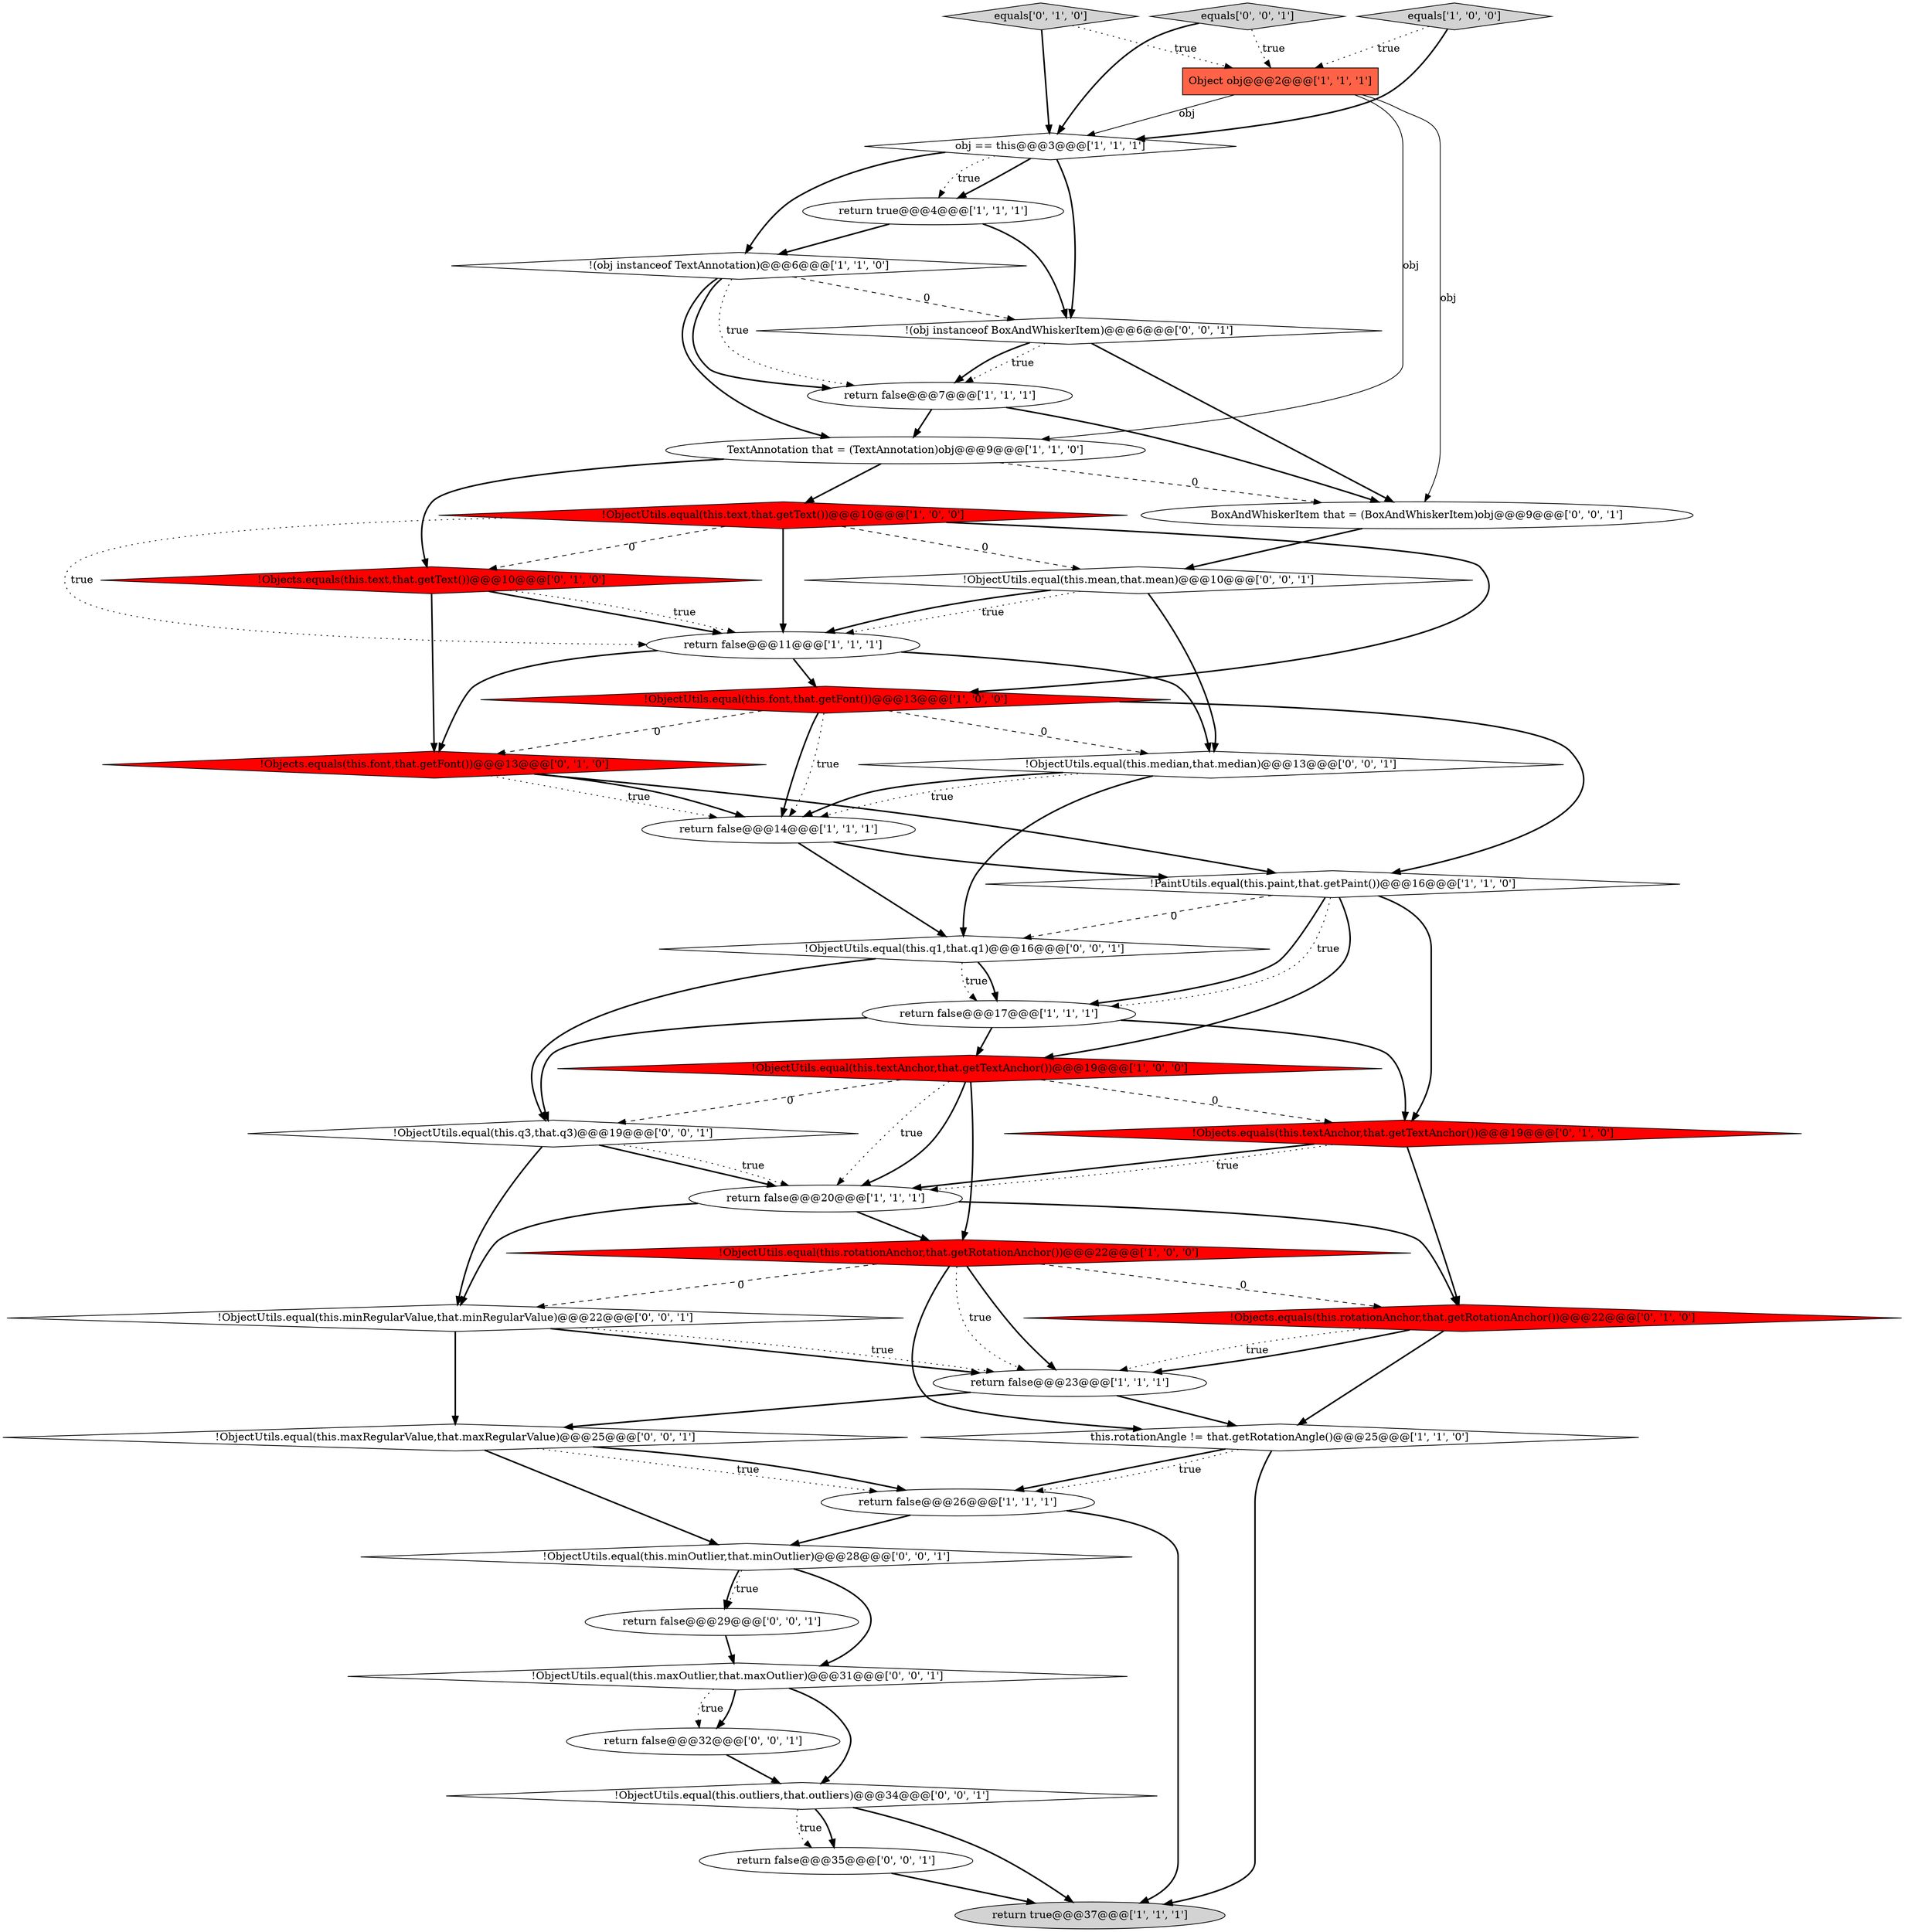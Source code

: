 digraph {
27 [style = filled, label = "!ObjectUtils.equal(this.q3,that.q3)@@@19@@@['0', '0', '1']", fillcolor = white, shape = diamond image = "AAA0AAABBB3BBB"];
23 [style = filled, label = "!Objects.equals(this.font,that.getFont())@@@13@@@['0', '1', '0']", fillcolor = red, shape = diamond image = "AAA1AAABBB2BBB"];
9 [style = filled, label = "!ObjectUtils.equal(this.font,that.getFont())@@@13@@@['1', '0', '0']", fillcolor = red, shape = diamond image = "AAA1AAABBB1BBB"];
21 [style = filled, label = "equals['0', '1', '0']", fillcolor = lightgray, shape = diamond image = "AAA0AAABBB2BBB"];
5 [style = filled, label = "this.rotationAngle != that.getRotationAngle()@@@25@@@['1', '1', '0']", fillcolor = white, shape = diamond image = "AAA0AAABBB1BBB"];
32 [style = filled, label = "BoxAndWhiskerItem that = (BoxAndWhiskerItem)obj@@@9@@@['0', '0', '1']", fillcolor = white, shape = ellipse image = "AAA0AAABBB3BBB"];
33 [style = filled, label = "!ObjectUtils.equal(this.median,that.median)@@@13@@@['0', '0', '1']", fillcolor = white, shape = diamond image = "AAA0AAABBB3BBB"];
1 [style = filled, label = "!ObjectUtils.equal(this.text,that.getText())@@@10@@@['1', '0', '0']", fillcolor = red, shape = diamond image = "AAA1AAABBB1BBB"];
6 [style = filled, label = "return false@@@7@@@['1', '1', '1']", fillcolor = white, shape = ellipse image = "AAA0AAABBB1BBB"];
2 [style = filled, label = "!(obj instanceof TextAnnotation)@@@6@@@['1', '1', '0']", fillcolor = white, shape = diamond image = "AAA0AAABBB1BBB"];
13 [style = filled, label = "return true@@@37@@@['1', '1', '1']", fillcolor = lightgray, shape = ellipse image = "AAA0AAABBB1BBB"];
0 [style = filled, label = "obj == this@@@3@@@['1', '1', '1']", fillcolor = white, shape = diamond image = "AAA0AAABBB1BBB"];
15 [style = filled, label = "TextAnnotation that = (TextAnnotation)obj@@@9@@@['1', '1', '0']", fillcolor = white, shape = ellipse image = "AAA0AAABBB1BBB"];
10 [style = filled, label = "return false@@@26@@@['1', '1', '1']", fillcolor = white, shape = ellipse image = "AAA0AAABBB1BBB"];
24 [style = filled, label = "!Objects.equals(this.rotationAnchor,that.getRotationAnchor())@@@22@@@['0', '1', '0']", fillcolor = red, shape = diamond image = "AAA1AAABBB2BBB"];
16 [style = filled, label = "return false@@@14@@@['1', '1', '1']", fillcolor = white, shape = ellipse image = "AAA0AAABBB1BBB"];
8 [style = filled, label = "return true@@@4@@@['1', '1', '1']", fillcolor = white, shape = ellipse image = "AAA0AAABBB1BBB"];
3 [style = filled, label = "!ObjectUtils.equal(this.rotationAnchor,that.getRotationAnchor())@@@22@@@['1', '0', '0']", fillcolor = red, shape = diamond image = "AAA1AAABBB1BBB"];
29 [style = filled, label = "return false@@@35@@@['0', '0', '1']", fillcolor = white, shape = ellipse image = "AAA0AAABBB3BBB"];
7 [style = filled, label = "return false@@@11@@@['1', '1', '1']", fillcolor = white, shape = ellipse image = "AAA0AAABBB1BBB"];
22 [style = filled, label = "!Objects.equals(this.textAnchor,that.getTextAnchor())@@@19@@@['0', '1', '0']", fillcolor = red, shape = diamond image = "AAA1AAABBB2BBB"];
28 [style = filled, label = "!ObjectUtils.equal(this.mean,that.mean)@@@10@@@['0', '0', '1']", fillcolor = white, shape = diamond image = "AAA0AAABBB3BBB"];
38 [style = filled, label = "!ObjectUtils.equal(this.minRegularValue,that.minRegularValue)@@@22@@@['0', '0', '1']", fillcolor = white, shape = diamond image = "AAA0AAABBB3BBB"];
19 [style = filled, label = "return false@@@17@@@['1', '1', '1']", fillcolor = white, shape = ellipse image = "AAA0AAABBB1BBB"];
35 [style = filled, label = "!ObjectUtils.equal(this.maxOutlier,that.maxOutlier)@@@31@@@['0', '0', '1']", fillcolor = white, shape = diamond image = "AAA0AAABBB3BBB"];
39 [style = filled, label = "!ObjectUtils.equal(this.maxRegularValue,that.maxRegularValue)@@@25@@@['0', '0', '1']", fillcolor = white, shape = diamond image = "AAA0AAABBB3BBB"];
36 [style = filled, label = "!ObjectUtils.equal(this.outliers,that.outliers)@@@34@@@['0', '0', '1']", fillcolor = white, shape = diamond image = "AAA0AAABBB3BBB"];
37 [style = filled, label = "return false@@@32@@@['0', '0', '1']", fillcolor = white, shape = ellipse image = "AAA0AAABBB3BBB"];
30 [style = filled, label = "!ObjectUtils.equal(this.q1,that.q1)@@@16@@@['0', '0', '1']", fillcolor = white, shape = diamond image = "AAA0AAABBB3BBB"];
18 [style = filled, label = "!PaintUtils.equal(this.paint,that.getPaint())@@@16@@@['1', '1', '0']", fillcolor = white, shape = diamond image = "AAA0AAABBB1BBB"];
17 [style = filled, label = "!ObjectUtils.equal(this.textAnchor,that.getTextAnchor())@@@19@@@['1', '0', '0']", fillcolor = red, shape = diamond image = "AAA1AAABBB1BBB"];
26 [style = filled, label = "equals['0', '0', '1']", fillcolor = lightgray, shape = diamond image = "AAA0AAABBB3BBB"];
31 [style = filled, label = "!ObjectUtils.equal(this.minOutlier,that.minOutlier)@@@28@@@['0', '0', '1']", fillcolor = white, shape = diamond image = "AAA0AAABBB3BBB"];
11 [style = filled, label = "return false@@@20@@@['1', '1', '1']", fillcolor = white, shape = ellipse image = "AAA0AAABBB1BBB"];
4 [style = filled, label = "Object obj@@@2@@@['1', '1', '1']", fillcolor = tomato, shape = box image = "AAA0AAABBB1BBB"];
25 [style = filled, label = "return false@@@29@@@['0', '0', '1']", fillcolor = white, shape = ellipse image = "AAA0AAABBB3BBB"];
20 [style = filled, label = "!Objects.equals(this.text,that.getText())@@@10@@@['0', '1', '0']", fillcolor = red, shape = diamond image = "AAA1AAABBB2BBB"];
34 [style = filled, label = "!(obj instanceof BoxAndWhiskerItem)@@@6@@@['0', '0', '1']", fillcolor = white, shape = diamond image = "AAA0AAABBB3BBB"];
14 [style = filled, label = "equals['1', '0', '0']", fillcolor = lightgray, shape = diamond image = "AAA0AAABBB1BBB"];
12 [style = filled, label = "return false@@@23@@@['1', '1', '1']", fillcolor = white, shape = ellipse image = "AAA0AAABBB1BBB"];
24->12 [style = dotted, label="true"];
27->38 [style = bold, label=""];
12->5 [style = bold, label=""];
18->30 [style = dashed, label="0"];
2->6 [style = bold, label=""];
36->29 [style = bold, label=""];
38->12 [style = bold, label=""];
25->35 [style = bold, label=""];
38->39 [style = bold, label=""];
9->16 [style = bold, label=""];
7->9 [style = bold, label=""];
3->5 [style = bold, label=""];
18->22 [style = bold, label=""];
31->35 [style = bold, label=""];
35->37 [style = bold, label=""];
39->31 [style = bold, label=""];
15->20 [style = bold, label=""];
28->7 [style = dotted, label="true"];
2->15 [style = bold, label=""];
0->8 [style = bold, label=""];
33->16 [style = dotted, label="true"];
4->0 [style = solid, label="obj"];
34->32 [style = bold, label=""];
35->37 [style = dotted, label="true"];
26->4 [style = dotted, label="true"];
17->22 [style = dashed, label="0"];
6->32 [style = bold, label=""];
17->27 [style = dashed, label="0"];
38->12 [style = dotted, label="true"];
31->25 [style = dotted, label="true"];
5->10 [style = bold, label=""];
8->34 [style = bold, label=""];
33->16 [style = bold, label=""];
10->31 [style = bold, label=""];
37->36 [style = bold, label=""];
21->0 [style = bold, label=""];
3->24 [style = dashed, label="0"];
30->27 [style = bold, label=""];
3->38 [style = dashed, label="0"];
30->19 [style = dotted, label="true"];
18->19 [style = bold, label=""];
9->23 [style = dashed, label="0"];
24->5 [style = bold, label=""];
0->8 [style = dotted, label="true"];
0->34 [style = bold, label=""];
7->33 [style = bold, label=""];
30->19 [style = bold, label=""];
26->0 [style = bold, label=""];
20->23 [style = bold, label=""];
27->11 [style = bold, label=""];
7->23 [style = bold, label=""];
33->30 [style = bold, label=""];
39->10 [style = dotted, label="true"];
36->29 [style = dotted, label="true"];
20->7 [style = bold, label=""];
14->4 [style = dotted, label="true"];
19->22 [style = bold, label=""];
22->11 [style = bold, label=""];
23->16 [style = dotted, label="true"];
24->12 [style = bold, label=""];
16->18 [style = bold, label=""];
31->25 [style = bold, label=""];
5->10 [style = dotted, label="true"];
18->19 [style = dotted, label="true"];
15->32 [style = dashed, label="0"];
4->15 [style = solid, label="obj"];
19->17 [style = bold, label=""];
20->7 [style = dotted, label="true"];
3->12 [style = bold, label=""];
1->28 [style = dashed, label="0"];
11->24 [style = bold, label=""];
1->7 [style = bold, label=""];
6->15 [style = bold, label=""];
1->9 [style = bold, label=""];
36->13 [style = bold, label=""];
9->18 [style = bold, label=""];
8->2 [style = bold, label=""];
10->13 [style = bold, label=""];
11->3 [style = bold, label=""];
2->6 [style = dotted, label="true"];
5->13 [style = bold, label=""];
16->30 [style = bold, label=""];
17->3 [style = bold, label=""];
9->16 [style = dotted, label="true"];
12->39 [style = bold, label=""];
23->18 [style = bold, label=""];
15->1 [style = bold, label=""];
17->11 [style = dotted, label="true"];
23->16 [style = bold, label=""];
11->38 [style = bold, label=""];
0->2 [style = bold, label=""];
28->7 [style = bold, label=""];
18->17 [style = bold, label=""];
22->11 [style = dotted, label="true"];
21->4 [style = dotted, label="true"];
27->11 [style = dotted, label="true"];
9->33 [style = dashed, label="0"];
1->7 [style = dotted, label="true"];
1->20 [style = dashed, label="0"];
28->33 [style = bold, label=""];
4->32 [style = solid, label="obj"];
14->0 [style = bold, label=""];
3->12 [style = dotted, label="true"];
19->27 [style = bold, label=""];
34->6 [style = bold, label=""];
39->10 [style = bold, label=""];
2->34 [style = dashed, label="0"];
34->6 [style = dotted, label="true"];
22->24 [style = bold, label=""];
35->36 [style = bold, label=""];
32->28 [style = bold, label=""];
17->11 [style = bold, label=""];
29->13 [style = bold, label=""];
}
